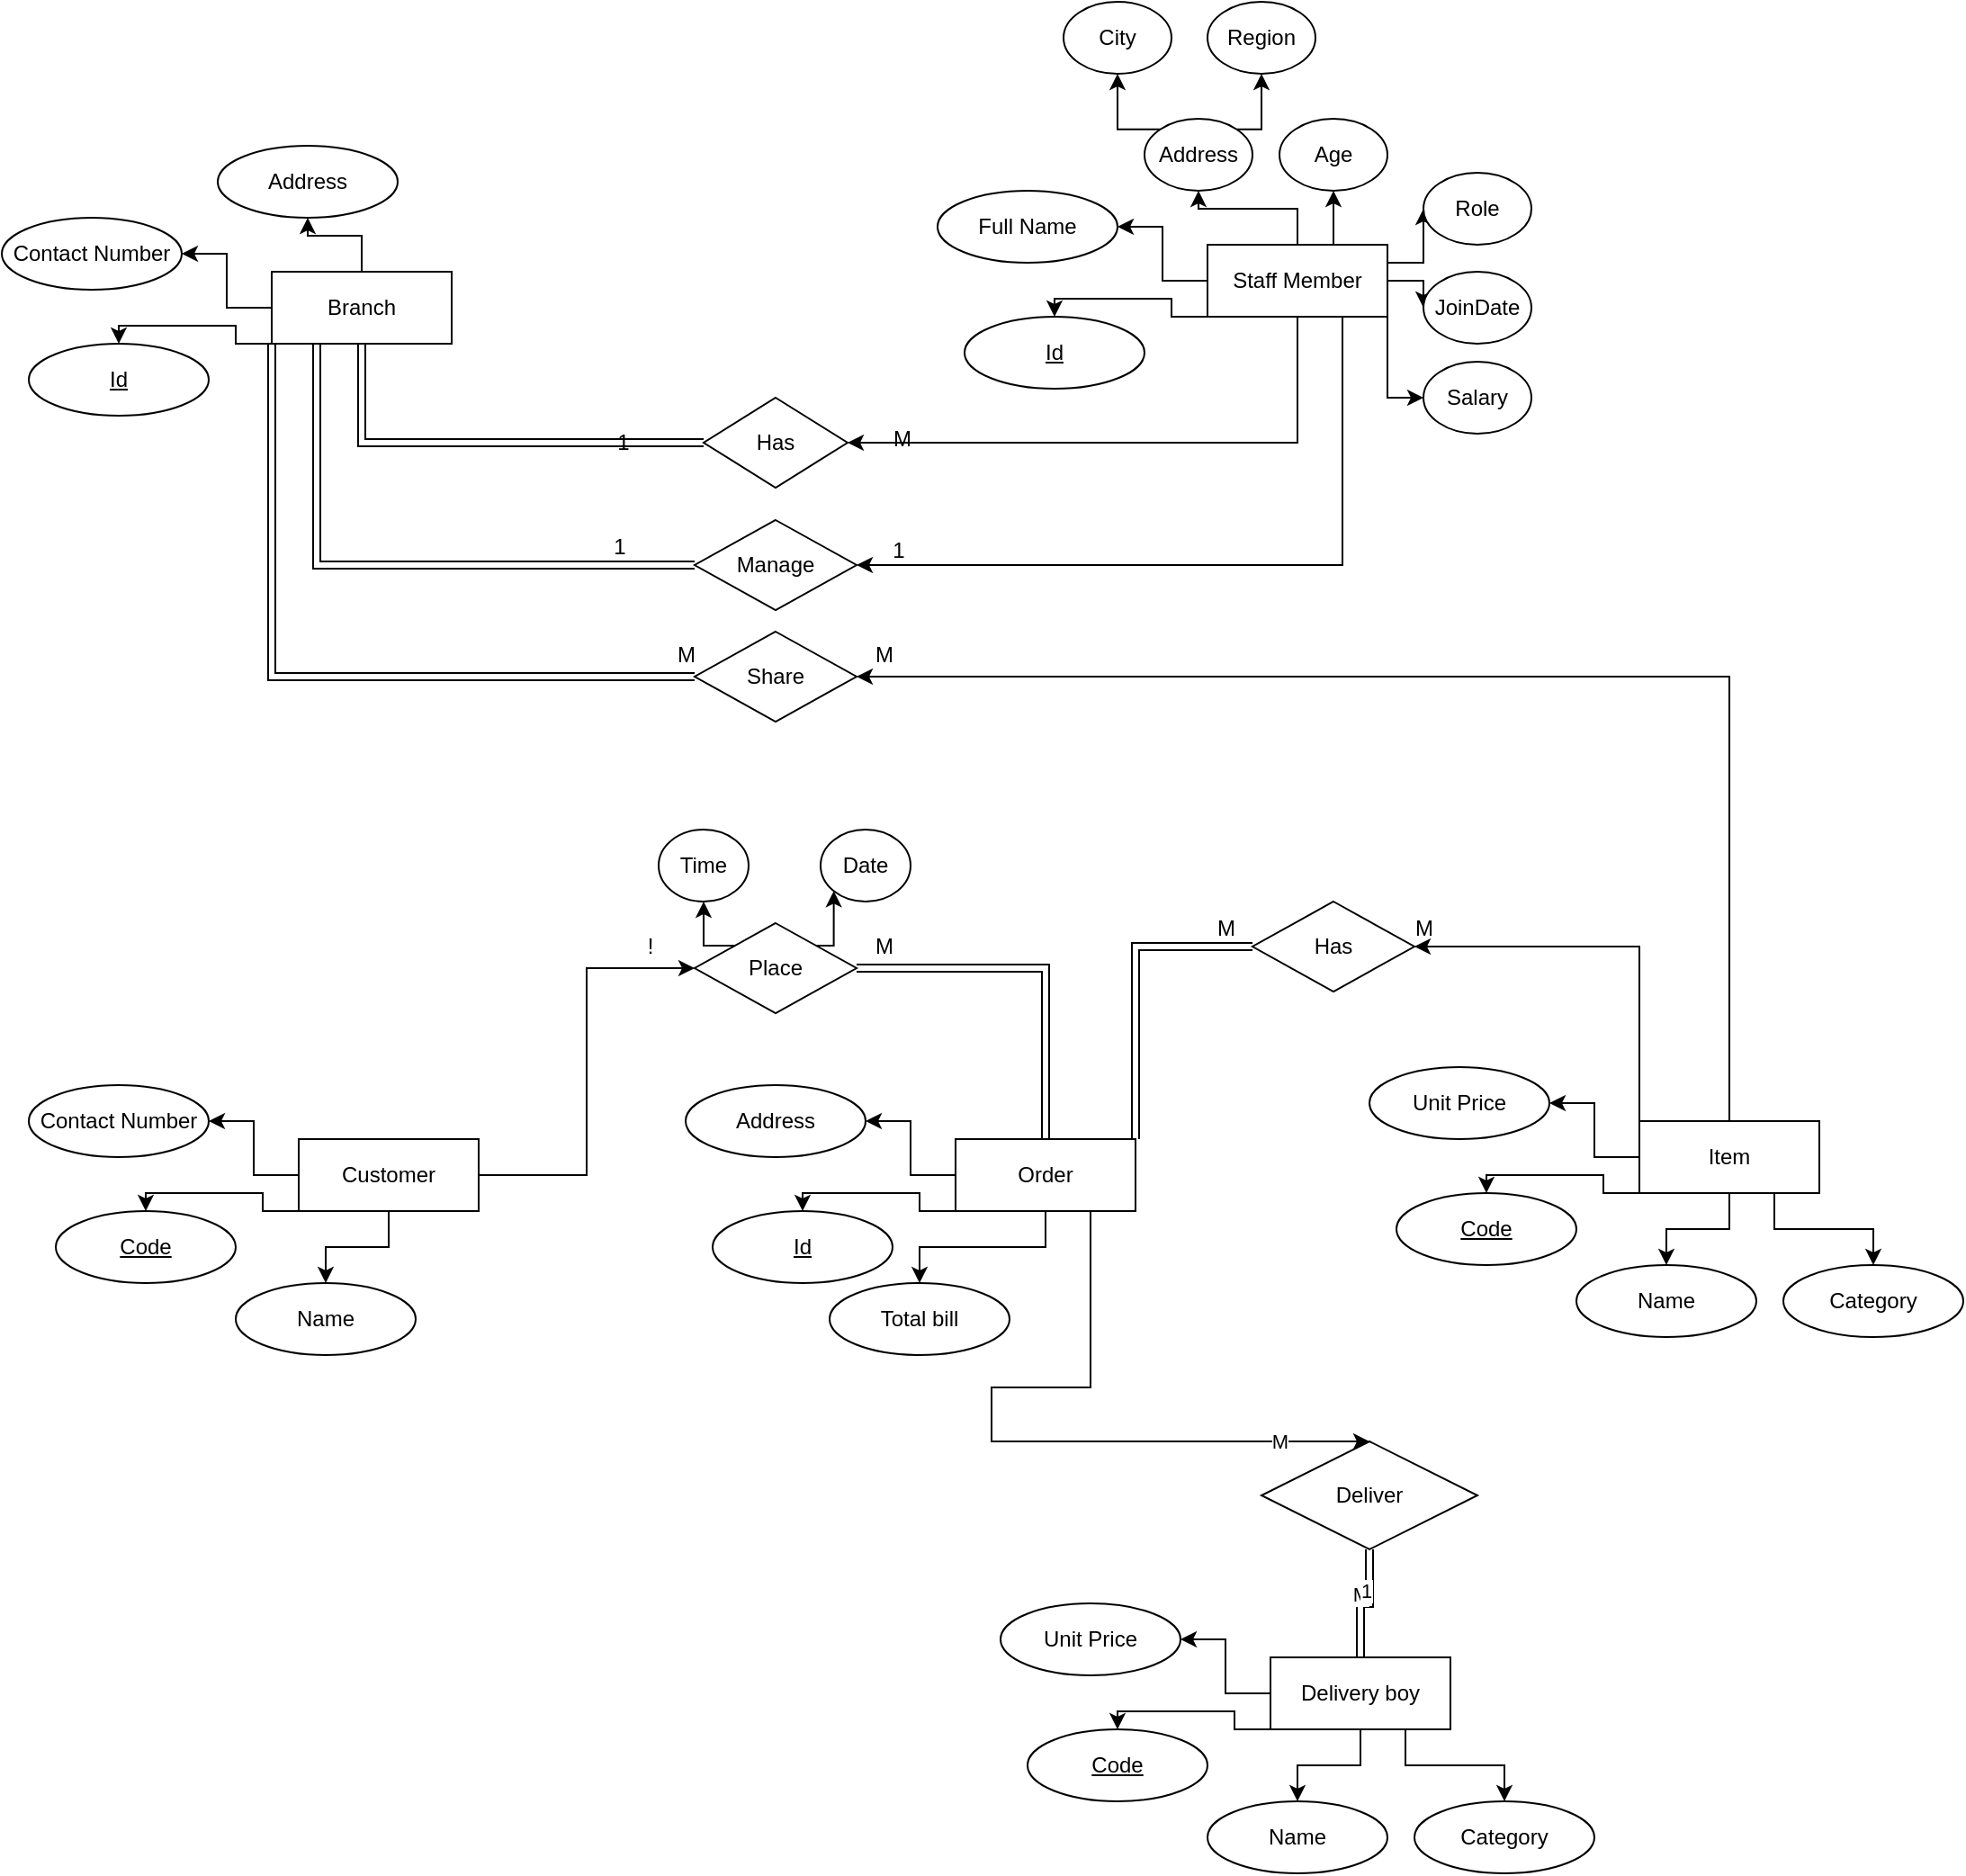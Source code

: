 <mxfile version="24.6.4" type="device">
  <diagram id="R2lEEEUBdFMjLlhIrx00" name="Page-1">
    <mxGraphModel dx="3475" dy="2405" grid="1" gridSize="10" guides="1" tooltips="1" connect="1" arrows="1" fold="1" page="1" pageScale="1" pageWidth="850" pageHeight="1100" math="0" shadow="0" extFonts="Permanent Marker^https://fonts.googleapis.com/css?family=Permanent+Marker">
      <root>
        <mxCell id="0" />
        <mxCell id="1" parent="0" />
        <mxCell id="ZTlW2r7cK7TMwpYZeihm-2" style="edgeStyle=orthogonalEdgeStyle;rounded=0;orthogonalLoop=1;jettySize=auto;html=1;exitX=0.5;exitY=0;exitDx=0;exitDy=0;entryX=0.5;entryY=1;entryDx=0;entryDy=0;" edge="1" parent="1" source="ZTlW2r7cK7TMwpYZeihm-8" target="ZTlW2r7cK7TMwpYZeihm-11">
          <mxGeometry relative="1" as="geometry" />
        </mxCell>
        <mxCell id="ZTlW2r7cK7TMwpYZeihm-3" style="edgeStyle=orthogonalEdgeStyle;rounded=0;orthogonalLoop=1;jettySize=auto;html=1;exitX=0;exitY=0.5;exitDx=0;exitDy=0;entryX=1;entryY=0.5;entryDx=0;entryDy=0;" edge="1" parent="1" source="ZTlW2r7cK7TMwpYZeihm-8" target="ZTlW2r7cK7TMwpYZeihm-10">
          <mxGeometry relative="1" as="geometry" />
        </mxCell>
        <mxCell id="ZTlW2r7cK7TMwpYZeihm-4" style="edgeStyle=orthogonalEdgeStyle;rounded=0;orthogonalLoop=1;jettySize=auto;html=1;exitX=0;exitY=1;exitDx=0;exitDy=0;entryX=0.5;entryY=0;entryDx=0;entryDy=0;" edge="1" parent="1" source="ZTlW2r7cK7TMwpYZeihm-8" target="ZTlW2r7cK7TMwpYZeihm-9">
          <mxGeometry relative="1" as="geometry">
            <Array as="points">
              <mxPoint x="110" y="130" />
              <mxPoint x="110" y="120" />
              <mxPoint x="45" y="120" />
            </Array>
          </mxGeometry>
        </mxCell>
        <mxCell id="ZTlW2r7cK7TMwpYZeihm-5" style="edgeStyle=orthogonalEdgeStyle;rounded=0;orthogonalLoop=1;jettySize=auto;html=1;exitX=0.5;exitY=1;exitDx=0;exitDy=0;entryX=0;entryY=0.5;entryDx=0;entryDy=0;shape=link;" edge="1" parent="1" source="ZTlW2r7cK7TMwpYZeihm-8" target="ZTlW2r7cK7TMwpYZeihm-65">
          <mxGeometry relative="1" as="geometry" />
        </mxCell>
        <mxCell id="ZTlW2r7cK7TMwpYZeihm-6" style="edgeStyle=orthogonalEdgeStyle;rounded=0;orthogonalLoop=1;jettySize=auto;html=1;exitX=0.25;exitY=1;exitDx=0;exitDy=0;entryX=0;entryY=0.5;entryDx=0;entryDy=0;shape=link;" edge="1" parent="1" source="ZTlW2r7cK7TMwpYZeihm-8" target="ZTlW2r7cK7TMwpYZeihm-68">
          <mxGeometry relative="1" as="geometry" />
        </mxCell>
        <mxCell id="ZTlW2r7cK7TMwpYZeihm-7" style="edgeStyle=orthogonalEdgeStyle;rounded=0;orthogonalLoop=1;jettySize=auto;html=1;exitX=0;exitY=1;exitDx=0;exitDy=0;entryX=0;entryY=0.5;entryDx=0;entryDy=0;shape=link;" edge="1" parent="1" source="ZTlW2r7cK7TMwpYZeihm-8" target="ZTlW2r7cK7TMwpYZeihm-71">
          <mxGeometry relative="1" as="geometry" />
        </mxCell>
        <mxCell id="ZTlW2r7cK7TMwpYZeihm-8" value="Branch" style="whiteSpace=wrap;html=1;align=center;" vertex="1" parent="1">
          <mxGeometry x="130" y="90" width="100" height="40" as="geometry" />
        </mxCell>
        <mxCell id="ZTlW2r7cK7TMwpYZeihm-9" value="Id" style="ellipse;whiteSpace=wrap;html=1;align=center;fontStyle=4;" vertex="1" parent="1">
          <mxGeometry x="-5" y="130" width="100" height="40" as="geometry" />
        </mxCell>
        <mxCell id="ZTlW2r7cK7TMwpYZeihm-10" value="Contact Number" style="ellipse;whiteSpace=wrap;html=1;align=center;" vertex="1" parent="1">
          <mxGeometry x="-20" y="60" width="100" height="40" as="geometry" />
        </mxCell>
        <mxCell id="ZTlW2r7cK7TMwpYZeihm-11" value="Address" style="ellipse;whiteSpace=wrap;html=1;align=center;" vertex="1" parent="1">
          <mxGeometry x="100" y="20" width="100" height="40" as="geometry" />
        </mxCell>
        <mxCell id="ZTlW2r7cK7TMwpYZeihm-12" style="edgeStyle=orthogonalEdgeStyle;rounded=0;orthogonalLoop=1;jettySize=auto;html=1;exitX=0.5;exitY=0;exitDx=0;exitDy=0;entryX=0.5;entryY=1;entryDx=0;entryDy=0;" edge="1" parent="1" source="ZTlW2r7cK7TMwpYZeihm-21" target="ZTlW2r7cK7TMwpYZeihm-26">
          <mxGeometry relative="1" as="geometry" />
        </mxCell>
        <mxCell id="ZTlW2r7cK7TMwpYZeihm-13" style="edgeStyle=orthogonalEdgeStyle;rounded=0;orthogonalLoop=1;jettySize=auto;html=1;exitX=0;exitY=0.5;exitDx=0;exitDy=0;entryX=1;entryY=0.5;entryDx=0;entryDy=0;" edge="1" parent="1" source="ZTlW2r7cK7TMwpYZeihm-21" target="ZTlW2r7cK7TMwpYZeihm-23">
          <mxGeometry relative="1" as="geometry" />
        </mxCell>
        <mxCell id="ZTlW2r7cK7TMwpYZeihm-14" style="edgeStyle=orthogonalEdgeStyle;rounded=0;orthogonalLoop=1;jettySize=auto;html=1;exitX=0;exitY=1;exitDx=0;exitDy=0;entryX=0.5;entryY=0;entryDx=0;entryDy=0;" edge="1" parent="1" source="ZTlW2r7cK7TMwpYZeihm-21" target="ZTlW2r7cK7TMwpYZeihm-22">
          <mxGeometry relative="1" as="geometry">
            <Array as="points">
              <mxPoint x="630" y="115" />
              <mxPoint x="630" y="105" />
              <mxPoint x="565" y="105" />
            </Array>
          </mxGeometry>
        </mxCell>
        <mxCell id="ZTlW2r7cK7TMwpYZeihm-15" style="edgeStyle=orthogonalEdgeStyle;rounded=0;orthogonalLoop=1;jettySize=auto;html=1;exitX=0.75;exitY=0;exitDx=0;exitDy=0;entryX=0.5;entryY=1;entryDx=0;entryDy=0;" edge="1" parent="1" source="ZTlW2r7cK7TMwpYZeihm-21" target="ZTlW2r7cK7TMwpYZeihm-27">
          <mxGeometry relative="1" as="geometry" />
        </mxCell>
        <mxCell id="ZTlW2r7cK7TMwpYZeihm-16" style="edgeStyle=orthogonalEdgeStyle;rounded=0;orthogonalLoop=1;jettySize=auto;html=1;exitX=1;exitY=0.25;exitDx=0;exitDy=0;entryX=0;entryY=0.5;entryDx=0;entryDy=0;" edge="1" parent="1" source="ZTlW2r7cK7TMwpYZeihm-21" target="ZTlW2r7cK7TMwpYZeihm-30">
          <mxGeometry relative="1" as="geometry" />
        </mxCell>
        <mxCell id="ZTlW2r7cK7TMwpYZeihm-17" style="edgeStyle=orthogonalEdgeStyle;rounded=0;orthogonalLoop=1;jettySize=auto;html=1;exitX=1;exitY=0.5;exitDx=0;exitDy=0;entryX=0;entryY=0.5;entryDx=0;entryDy=0;" edge="1" parent="1" source="ZTlW2r7cK7TMwpYZeihm-21" target="ZTlW2r7cK7TMwpYZeihm-32">
          <mxGeometry relative="1" as="geometry" />
        </mxCell>
        <mxCell id="ZTlW2r7cK7TMwpYZeihm-18" style="edgeStyle=orthogonalEdgeStyle;rounded=0;orthogonalLoop=1;jettySize=auto;html=1;exitX=1;exitY=1;exitDx=0;exitDy=0;entryX=0;entryY=0.5;entryDx=0;entryDy=0;" edge="1" parent="1" source="ZTlW2r7cK7TMwpYZeihm-21" target="ZTlW2r7cK7TMwpYZeihm-31">
          <mxGeometry relative="1" as="geometry" />
        </mxCell>
        <mxCell id="ZTlW2r7cK7TMwpYZeihm-19" style="edgeStyle=orthogonalEdgeStyle;rounded=0;orthogonalLoop=1;jettySize=auto;html=1;exitX=0.5;exitY=1;exitDx=0;exitDy=0;entryX=1;entryY=0.5;entryDx=0;entryDy=0;" edge="1" parent="1" source="ZTlW2r7cK7TMwpYZeihm-21" target="ZTlW2r7cK7TMwpYZeihm-65">
          <mxGeometry relative="1" as="geometry" />
        </mxCell>
        <mxCell id="ZTlW2r7cK7TMwpYZeihm-20" style="edgeStyle=orthogonalEdgeStyle;rounded=0;orthogonalLoop=1;jettySize=auto;html=1;exitX=0.75;exitY=1;exitDx=0;exitDy=0;entryX=1;entryY=0.5;entryDx=0;entryDy=0;" edge="1" parent="1" source="ZTlW2r7cK7TMwpYZeihm-21" target="ZTlW2r7cK7TMwpYZeihm-68">
          <mxGeometry relative="1" as="geometry" />
        </mxCell>
        <mxCell id="ZTlW2r7cK7TMwpYZeihm-21" value="Staff Member" style="whiteSpace=wrap;html=1;align=center;" vertex="1" parent="1">
          <mxGeometry x="650" y="75" width="100" height="40" as="geometry" />
        </mxCell>
        <mxCell id="ZTlW2r7cK7TMwpYZeihm-22" value="Id" style="ellipse;whiteSpace=wrap;html=1;align=center;fontStyle=4;" vertex="1" parent="1">
          <mxGeometry x="515" y="115" width="100" height="40" as="geometry" />
        </mxCell>
        <mxCell id="ZTlW2r7cK7TMwpYZeihm-23" value="Full Name" style="ellipse;whiteSpace=wrap;html=1;align=center;" vertex="1" parent="1">
          <mxGeometry x="500" y="45" width="100" height="40" as="geometry" />
        </mxCell>
        <mxCell id="ZTlW2r7cK7TMwpYZeihm-24" style="edgeStyle=orthogonalEdgeStyle;rounded=0;orthogonalLoop=1;jettySize=auto;html=1;exitX=0;exitY=0;exitDx=0;exitDy=0;entryX=0.5;entryY=1;entryDx=0;entryDy=0;" edge="1" parent="1" source="ZTlW2r7cK7TMwpYZeihm-26" target="ZTlW2r7cK7TMwpYZeihm-29">
          <mxGeometry relative="1" as="geometry" />
        </mxCell>
        <mxCell id="ZTlW2r7cK7TMwpYZeihm-25" style="edgeStyle=orthogonalEdgeStyle;rounded=0;orthogonalLoop=1;jettySize=auto;html=1;exitX=1;exitY=0;exitDx=0;exitDy=0;entryX=0.5;entryY=1;entryDx=0;entryDy=0;" edge="1" parent="1" source="ZTlW2r7cK7TMwpYZeihm-26" target="ZTlW2r7cK7TMwpYZeihm-28">
          <mxGeometry relative="1" as="geometry" />
        </mxCell>
        <mxCell id="ZTlW2r7cK7TMwpYZeihm-26" value="Address" style="ellipse;whiteSpace=wrap;html=1;align=center;" vertex="1" parent="1">
          <mxGeometry x="615" y="5" width="60" height="40" as="geometry" />
        </mxCell>
        <mxCell id="ZTlW2r7cK7TMwpYZeihm-27" value="&lt;div&gt;Age&lt;/div&gt;" style="ellipse;whiteSpace=wrap;html=1;align=center;" vertex="1" parent="1">
          <mxGeometry x="690" y="5" width="60" height="40" as="geometry" />
        </mxCell>
        <mxCell id="ZTlW2r7cK7TMwpYZeihm-28" value="&lt;div&gt;Region&lt;/div&gt;" style="ellipse;whiteSpace=wrap;html=1;align=center;" vertex="1" parent="1">
          <mxGeometry x="650" y="-60" width="60" height="40" as="geometry" />
        </mxCell>
        <mxCell id="ZTlW2r7cK7TMwpYZeihm-29" value="&lt;div&gt;City&lt;/div&gt;" style="ellipse;whiteSpace=wrap;html=1;align=center;" vertex="1" parent="1">
          <mxGeometry x="570" y="-60" width="60" height="40" as="geometry" />
        </mxCell>
        <mxCell id="ZTlW2r7cK7TMwpYZeihm-30" value="&lt;div&gt;Role&lt;/div&gt;" style="ellipse;whiteSpace=wrap;html=1;align=center;" vertex="1" parent="1">
          <mxGeometry x="770" y="35" width="60" height="40" as="geometry" />
        </mxCell>
        <mxCell id="ZTlW2r7cK7TMwpYZeihm-31" value="&lt;div&gt;Salary&lt;/div&gt;" style="ellipse;whiteSpace=wrap;html=1;align=center;" vertex="1" parent="1">
          <mxGeometry x="770" y="140" width="60" height="40" as="geometry" />
        </mxCell>
        <mxCell id="ZTlW2r7cK7TMwpYZeihm-32" value="&lt;div&gt;JoinDate&lt;/div&gt;" style="ellipse;whiteSpace=wrap;html=1;align=center;" vertex="1" parent="1">
          <mxGeometry x="770" y="90" width="60" height="40" as="geometry" />
        </mxCell>
        <mxCell id="ZTlW2r7cK7TMwpYZeihm-33" style="edgeStyle=orthogonalEdgeStyle;rounded=0;orthogonalLoop=1;jettySize=auto;html=1;exitX=0;exitY=0.5;exitDx=0;exitDy=0;entryX=1;entryY=0.5;entryDx=0;entryDy=0;" edge="1" parent="1" source="ZTlW2r7cK7TMwpYZeihm-37" target="ZTlW2r7cK7TMwpYZeihm-39">
          <mxGeometry relative="1" as="geometry" />
        </mxCell>
        <mxCell id="ZTlW2r7cK7TMwpYZeihm-34" style="edgeStyle=orthogonalEdgeStyle;rounded=0;orthogonalLoop=1;jettySize=auto;html=1;exitX=0;exitY=1;exitDx=0;exitDy=0;entryX=0.5;entryY=0;entryDx=0;entryDy=0;" edge="1" parent="1" source="ZTlW2r7cK7TMwpYZeihm-37" target="ZTlW2r7cK7TMwpYZeihm-38">
          <mxGeometry relative="1" as="geometry">
            <Array as="points">
              <mxPoint x="125" y="612" />
              <mxPoint x="125" y="602" />
              <mxPoint x="60" y="602" />
            </Array>
          </mxGeometry>
        </mxCell>
        <mxCell id="ZTlW2r7cK7TMwpYZeihm-35" style="edgeStyle=orthogonalEdgeStyle;rounded=0;orthogonalLoop=1;jettySize=auto;html=1;exitX=0.5;exitY=1;exitDx=0;exitDy=0;entryX=0.5;entryY=0;entryDx=0;entryDy=0;" edge="1" parent="1" source="ZTlW2r7cK7TMwpYZeihm-37" target="ZTlW2r7cK7TMwpYZeihm-40">
          <mxGeometry relative="1" as="geometry" />
        </mxCell>
        <mxCell id="ZTlW2r7cK7TMwpYZeihm-36" style="edgeStyle=orthogonalEdgeStyle;rounded=0;orthogonalLoop=1;jettySize=auto;html=1;exitX=1;exitY=0.5;exitDx=0;exitDy=0;entryX=0;entryY=0.5;entryDx=0;entryDy=0;" edge="1" parent="1" source="ZTlW2r7cK7TMwpYZeihm-37" target="ZTlW2r7cK7TMwpYZeihm-74">
          <mxGeometry relative="1" as="geometry" />
        </mxCell>
        <mxCell id="ZTlW2r7cK7TMwpYZeihm-37" value="Customer" style="whiteSpace=wrap;html=1;align=center;" vertex="1" parent="1">
          <mxGeometry x="145" y="572" width="100" height="40" as="geometry" />
        </mxCell>
        <mxCell id="ZTlW2r7cK7TMwpYZeihm-38" value="Code" style="ellipse;whiteSpace=wrap;html=1;align=center;fontStyle=4;" vertex="1" parent="1">
          <mxGeometry x="10" y="612" width="100" height="40" as="geometry" />
        </mxCell>
        <mxCell id="ZTlW2r7cK7TMwpYZeihm-39" value="Contact Number" style="ellipse;whiteSpace=wrap;html=1;align=center;" vertex="1" parent="1">
          <mxGeometry x="-5" y="542" width="100" height="40" as="geometry" />
        </mxCell>
        <mxCell id="ZTlW2r7cK7TMwpYZeihm-40" value="Name" style="ellipse;whiteSpace=wrap;html=1;align=center;" vertex="1" parent="1">
          <mxGeometry x="110" y="652" width="100" height="40" as="geometry" />
        </mxCell>
        <mxCell id="ZTlW2r7cK7TMwpYZeihm-41" style="edgeStyle=orthogonalEdgeStyle;rounded=0;orthogonalLoop=1;jettySize=auto;html=1;exitX=0;exitY=0.5;exitDx=0;exitDy=0;entryX=1;entryY=0.5;entryDx=0;entryDy=0;" edge="1" parent="1" source="ZTlW2r7cK7TMwpYZeihm-47" target="ZTlW2r7cK7TMwpYZeihm-49">
          <mxGeometry relative="1" as="geometry" />
        </mxCell>
        <mxCell id="ZTlW2r7cK7TMwpYZeihm-42" style="edgeStyle=orthogonalEdgeStyle;rounded=0;orthogonalLoop=1;jettySize=auto;html=1;exitX=0;exitY=1;exitDx=0;exitDy=0;entryX=0.5;entryY=0;entryDx=0;entryDy=0;" edge="1" parent="1" source="ZTlW2r7cK7TMwpYZeihm-47" target="ZTlW2r7cK7TMwpYZeihm-48">
          <mxGeometry relative="1" as="geometry">
            <Array as="points">
              <mxPoint x="870" y="602" />
              <mxPoint x="870" y="592" />
              <mxPoint x="805" y="592" />
            </Array>
          </mxGeometry>
        </mxCell>
        <mxCell id="ZTlW2r7cK7TMwpYZeihm-43" style="edgeStyle=orthogonalEdgeStyle;rounded=0;orthogonalLoop=1;jettySize=auto;html=1;exitX=0.5;exitY=1;exitDx=0;exitDy=0;entryX=0.5;entryY=0;entryDx=0;entryDy=0;" edge="1" parent="1" source="ZTlW2r7cK7TMwpYZeihm-47" target="ZTlW2r7cK7TMwpYZeihm-50">
          <mxGeometry relative="1" as="geometry" />
        </mxCell>
        <mxCell id="ZTlW2r7cK7TMwpYZeihm-44" style="edgeStyle=orthogonalEdgeStyle;rounded=0;orthogonalLoop=1;jettySize=auto;html=1;exitX=0.75;exitY=1;exitDx=0;exitDy=0;" edge="1" parent="1" source="ZTlW2r7cK7TMwpYZeihm-47" target="ZTlW2r7cK7TMwpYZeihm-51">
          <mxGeometry relative="1" as="geometry" />
        </mxCell>
        <mxCell id="ZTlW2r7cK7TMwpYZeihm-45" style="edgeStyle=orthogonalEdgeStyle;rounded=0;orthogonalLoop=1;jettySize=auto;html=1;exitX=0.5;exitY=0;exitDx=0;exitDy=0;entryX=1;entryY=0.5;entryDx=0;entryDy=0;" edge="1" parent="1" source="ZTlW2r7cK7TMwpYZeihm-47" target="ZTlW2r7cK7TMwpYZeihm-71">
          <mxGeometry relative="1" as="geometry" />
        </mxCell>
        <mxCell id="ZTlW2r7cK7TMwpYZeihm-46" style="edgeStyle=orthogonalEdgeStyle;rounded=0;orthogonalLoop=1;jettySize=auto;html=1;exitX=0;exitY=0;exitDx=0;exitDy=0;entryX=1;entryY=0.5;entryDx=0;entryDy=0;" edge="1" parent="1" source="ZTlW2r7cK7TMwpYZeihm-47" target="ZTlW2r7cK7TMwpYZeihm-77">
          <mxGeometry relative="1" as="geometry" />
        </mxCell>
        <mxCell id="ZTlW2r7cK7TMwpYZeihm-47" value="Item" style="whiteSpace=wrap;html=1;align=center;" vertex="1" parent="1">
          <mxGeometry x="890" y="562" width="100" height="40" as="geometry" />
        </mxCell>
        <mxCell id="ZTlW2r7cK7TMwpYZeihm-48" value="Code" style="ellipse;whiteSpace=wrap;html=1;align=center;fontStyle=4;" vertex="1" parent="1">
          <mxGeometry x="755" y="602" width="100" height="40" as="geometry" />
        </mxCell>
        <mxCell id="ZTlW2r7cK7TMwpYZeihm-49" value="Unit Price" style="ellipse;whiteSpace=wrap;html=1;align=center;" vertex="1" parent="1">
          <mxGeometry x="740" y="532" width="100" height="40" as="geometry" />
        </mxCell>
        <mxCell id="ZTlW2r7cK7TMwpYZeihm-50" value="Name" style="ellipse;whiteSpace=wrap;html=1;align=center;" vertex="1" parent="1">
          <mxGeometry x="855" y="642" width="100" height="40" as="geometry" />
        </mxCell>
        <mxCell id="ZTlW2r7cK7TMwpYZeihm-51" value="Category" style="ellipse;whiteSpace=wrap;html=1;align=center;" vertex="1" parent="1">
          <mxGeometry x="970" y="642" width="100" height="40" as="geometry" />
        </mxCell>
        <mxCell id="ZTlW2r7cK7TMwpYZeihm-52" style="edgeStyle=orthogonalEdgeStyle;rounded=0;orthogonalLoop=1;jettySize=auto;html=1;exitX=0;exitY=0.5;exitDx=0;exitDy=0;entryX=1;entryY=0.5;entryDx=0;entryDy=0;" edge="1" parent="1" source="ZTlW2r7cK7TMwpYZeihm-59" target="ZTlW2r7cK7TMwpYZeihm-61">
          <mxGeometry relative="1" as="geometry" />
        </mxCell>
        <mxCell id="ZTlW2r7cK7TMwpYZeihm-53" style="edgeStyle=orthogonalEdgeStyle;rounded=0;orthogonalLoop=1;jettySize=auto;html=1;exitX=0;exitY=1;exitDx=0;exitDy=0;entryX=0.5;entryY=0;entryDx=0;entryDy=0;" edge="1" parent="1" source="ZTlW2r7cK7TMwpYZeihm-59" target="ZTlW2r7cK7TMwpYZeihm-60">
          <mxGeometry relative="1" as="geometry">
            <Array as="points">
              <mxPoint x="490" y="612" />
              <mxPoint x="490" y="602" />
              <mxPoint x="425" y="602" />
            </Array>
          </mxGeometry>
        </mxCell>
        <mxCell id="ZTlW2r7cK7TMwpYZeihm-54" style="edgeStyle=orthogonalEdgeStyle;rounded=0;orthogonalLoop=1;jettySize=auto;html=1;exitX=0.5;exitY=1;exitDx=0;exitDy=0;entryX=0.5;entryY=0;entryDx=0;entryDy=0;" edge="1" parent="1" source="ZTlW2r7cK7TMwpYZeihm-59" target="ZTlW2r7cK7TMwpYZeihm-62">
          <mxGeometry relative="1" as="geometry" />
        </mxCell>
        <mxCell id="ZTlW2r7cK7TMwpYZeihm-57" style="edgeStyle=orthogonalEdgeStyle;rounded=0;orthogonalLoop=1;jettySize=auto;html=1;exitX=0.5;exitY=0;exitDx=0;exitDy=0;entryX=1;entryY=0.5;entryDx=0;entryDy=0;shape=link;" edge="1" parent="1" source="ZTlW2r7cK7TMwpYZeihm-59" target="ZTlW2r7cK7TMwpYZeihm-74">
          <mxGeometry relative="1" as="geometry" />
        </mxCell>
        <mxCell id="ZTlW2r7cK7TMwpYZeihm-58" style="edgeStyle=orthogonalEdgeStyle;rounded=0;orthogonalLoop=1;jettySize=auto;html=1;exitX=1;exitY=0;exitDx=0;exitDy=0;entryX=0;entryY=0.5;entryDx=0;entryDy=0;shape=link;" edge="1" parent="1" source="ZTlW2r7cK7TMwpYZeihm-59" target="ZTlW2r7cK7TMwpYZeihm-77">
          <mxGeometry relative="1" as="geometry" />
        </mxCell>
        <mxCell id="ZTlW2r7cK7TMwpYZeihm-97" style="edgeStyle=orthogonalEdgeStyle;rounded=0;orthogonalLoop=1;jettySize=auto;html=1;exitX=0.75;exitY=1;exitDx=0;exitDy=0;entryX=0.5;entryY=0;entryDx=0;entryDy=0;" edge="1" parent="1" source="ZTlW2r7cK7TMwpYZeihm-59" target="ZTlW2r7cK7TMwpYZeihm-95">
          <mxGeometry relative="1" as="geometry">
            <Array as="points">
              <mxPoint x="585" y="710" />
              <mxPoint x="530" y="710" />
            </Array>
          </mxGeometry>
        </mxCell>
        <mxCell id="ZTlW2r7cK7TMwpYZeihm-99" value="M" style="edgeLabel;html=1;align=center;verticalAlign=middle;resizable=0;points=[];" vertex="1" connectable="0" parent="ZTlW2r7cK7TMwpYZeihm-97">
          <mxGeometry x="0.737" y="1" relative="1" as="geometry">
            <mxPoint x="1" y="1" as="offset" />
          </mxGeometry>
        </mxCell>
        <mxCell id="ZTlW2r7cK7TMwpYZeihm-59" value="Order" style="whiteSpace=wrap;html=1;align=center;" vertex="1" parent="1">
          <mxGeometry x="510" y="572" width="100" height="40" as="geometry" />
        </mxCell>
        <mxCell id="ZTlW2r7cK7TMwpYZeihm-60" value="Id" style="ellipse;whiteSpace=wrap;html=1;align=center;fontStyle=4;" vertex="1" parent="1">
          <mxGeometry x="375" y="612" width="100" height="40" as="geometry" />
        </mxCell>
        <mxCell id="ZTlW2r7cK7TMwpYZeihm-61" value="Address" style="ellipse;whiteSpace=wrap;html=1;align=center;" vertex="1" parent="1">
          <mxGeometry x="360" y="542" width="100" height="40" as="geometry" />
        </mxCell>
        <mxCell id="ZTlW2r7cK7TMwpYZeihm-62" value="Total bill" style="ellipse;whiteSpace=wrap;html=1;align=center;" vertex="1" parent="1">
          <mxGeometry x="440" y="652" width="100" height="40" as="geometry" />
        </mxCell>
        <mxCell id="ZTlW2r7cK7TMwpYZeihm-65" value="Has" style="shape=rhombus;perimeter=rhombusPerimeter;whiteSpace=wrap;html=1;align=center;" vertex="1" parent="1">
          <mxGeometry x="370" y="160" width="80" height="50" as="geometry" />
        </mxCell>
        <mxCell id="ZTlW2r7cK7TMwpYZeihm-66" value="1" style="text;html=1;align=center;verticalAlign=middle;resizable=0;points=[];autosize=1;strokeColor=none;fillColor=none;" vertex="1" parent="1">
          <mxGeometry x="310" y="170" width="30" height="30" as="geometry" />
        </mxCell>
        <mxCell id="ZTlW2r7cK7TMwpYZeihm-67" value="M" style="text;html=1;align=center;verticalAlign=middle;resizable=0;points=[];autosize=1;strokeColor=none;fillColor=none;" vertex="1" parent="1">
          <mxGeometry x="465" y="168" width="30" height="30" as="geometry" />
        </mxCell>
        <mxCell id="ZTlW2r7cK7TMwpYZeihm-68" value="Manage" style="shape=rhombus;perimeter=rhombusPerimeter;whiteSpace=wrap;html=1;align=center;" vertex="1" parent="1">
          <mxGeometry x="365" y="228" width="90" height="50" as="geometry" />
        </mxCell>
        <mxCell id="ZTlW2r7cK7TMwpYZeihm-69" value="1" style="text;html=1;align=center;verticalAlign=middle;resizable=0;points=[];autosize=1;strokeColor=none;fillColor=none;" vertex="1" parent="1">
          <mxGeometry x="462.5" y="230" width="30" height="30" as="geometry" />
        </mxCell>
        <mxCell id="ZTlW2r7cK7TMwpYZeihm-70" value="1" style="text;html=1;align=center;verticalAlign=middle;resizable=0;points=[];autosize=1;strokeColor=none;fillColor=none;" vertex="1" parent="1">
          <mxGeometry x="307.5" y="228" width="30" height="30" as="geometry" />
        </mxCell>
        <mxCell id="ZTlW2r7cK7TMwpYZeihm-71" value="Share" style="shape=rhombus;perimeter=rhombusPerimeter;whiteSpace=wrap;html=1;align=center;" vertex="1" parent="1">
          <mxGeometry x="365" y="290" width="90" height="50" as="geometry" />
        </mxCell>
        <mxCell id="ZTlW2r7cK7TMwpYZeihm-72" value="M" style="text;html=1;align=center;verticalAlign=middle;resizable=0;points=[];autosize=1;strokeColor=none;fillColor=none;" vertex="1" parent="1">
          <mxGeometry x="345" y="288" width="30" height="30" as="geometry" />
        </mxCell>
        <mxCell id="ZTlW2r7cK7TMwpYZeihm-73" value="M" style="text;html=1;align=center;verticalAlign=middle;resizable=0;points=[];autosize=1;strokeColor=none;fillColor=none;" vertex="1" parent="1">
          <mxGeometry x="455" y="288" width="30" height="30" as="geometry" />
        </mxCell>
        <mxCell id="ZTlW2r7cK7TMwpYZeihm-84" style="edgeStyle=orthogonalEdgeStyle;rounded=0;orthogonalLoop=1;jettySize=auto;html=1;exitX=1;exitY=0;exitDx=0;exitDy=0;entryX=0;entryY=1;entryDx=0;entryDy=0;" edge="1" parent="1" source="ZTlW2r7cK7TMwpYZeihm-74" target="ZTlW2r7cK7TMwpYZeihm-82">
          <mxGeometry relative="1" as="geometry" />
        </mxCell>
        <mxCell id="ZTlW2r7cK7TMwpYZeihm-85" style="edgeStyle=orthogonalEdgeStyle;rounded=0;orthogonalLoop=1;jettySize=auto;html=1;exitX=0;exitY=0;exitDx=0;exitDy=0;entryX=0.5;entryY=1;entryDx=0;entryDy=0;" edge="1" parent="1" source="ZTlW2r7cK7TMwpYZeihm-74" target="ZTlW2r7cK7TMwpYZeihm-81">
          <mxGeometry relative="1" as="geometry" />
        </mxCell>
        <mxCell id="ZTlW2r7cK7TMwpYZeihm-74" value="Place" style="shape=rhombus;perimeter=rhombusPerimeter;whiteSpace=wrap;html=1;align=center;" vertex="1" parent="1">
          <mxGeometry x="365" y="452" width="90" height="50" as="geometry" />
        </mxCell>
        <mxCell id="ZTlW2r7cK7TMwpYZeihm-75" value="!" style="text;html=1;align=center;verticalAlign=middle;resizable=0;points=[];autosize=1;strokeColor=none;fillColor=none;" vertex="1" parent="1">
          <mxGeometry x="325" y="450" width="30" height="30" as="geometry" />
        </mxCell>
        <mxCell id="ZTlW2r7cK7TMwpYZeihm-76" value="M" style="text;html=1;align=center;verticalAlign=middle;resizable=0;points=[];autosize=1;strokeColor=none;fillColor=none;" vertex="1" parent="1">
          <mxGeometry x="455" y="450" width="30" height="30" as="geometry" />
        </mxCell>
        <mxCell id="ZTlW2r7cK7TMwpYZeihm-77" value="Has" style="shape=rhombus;perimeter=rhombusPerimeter;whiteSpace=wrap;html=1;align=center;" vertex="1" parent="1">
          <mxGeometry x="675" y="440" width="90" height="50" as="geometry" />
        </mxCell>
        <mxCell id="ZTlW2r7cK7TMwpYZeihm-78" value="M" style="text;html=1;align=center;verticalAlign=middle;resizable=0;points=[];autosize=1;strokeColor=none;fillColor=none;" vertex="1" parent="1">
          <mxGeometry x="645" y="440" width="30" height="30" as="geometry" />
        </mxCell>
        <mxCell id="ZTlW2r7cK7TMwpYZeihm-79" value="M" style="text;html=1;align=center;verticalAlign=middle;resizable=0;points=[];autosize=1;strokeColor=none;fillColor=none;" vertex="1" parent="1">
          <mxGeometry x="755" y="440" width="30" height="30" as="geometry" />
        </mxCell>
        <mxCell id="ZTlW2r7cK7TMwpYZeihm-81" value="Time" style="ellipse;whiteSpace=wrap;html=1;align=center;" vertex="1" parent="1">
          <mxGeometry x="345" y="400" width="50" height="40" as="geometry" />
        </mxCell>
        <mxCell id="ZTlW2r7cK7TMwpYZeihm-82" value="Date" style="ellipse;whiteSpace=wrap;html=1;align=center;" vertex="1" parent="1">
          <mxGeometry x="435" y="400" width="50" height="40" as="geometry" />
        </mxCell>
        <mxCell id="ZTlW2r7cK7TMwpYZeihm-86" style="edgeStyle=orthogonalEdgeStyle;rounded=0;orthogonalLoop=1;jettySize=auto;html=1;exitX=0;exitY=0.5;exitDx=0;exitDy=0;entryX=1;entryY=0.5;entryDx=0;entryDy=0;" edge="1" parent="1" source="ZTlW2r7cK7TMwpYZeihm-90" target="ZTlW2r7cK7TMwpYZeihm-92">
          <mxGeometry relative="1" as="geometry" />
        </mxCell>
        <mxCell id="ZTlW2r7cK7TMwpYZeihm-87" style="edgeStyle=orthogonalEdgeStyle;rounded=0;orthogonalLoop=1;jettySize=auto;html=1;exitX=0;exitY=1;exitDx=0;exitDy=0;entryX=0.5;entryY=0;entryDx=0;entryDy=0;" edge="1" parent="1" source="ZTlW2r7cK7TMwpYZeihm-90" target="ZTlW2r7cK7TMwpYZeihm-91">
          <mxGeometry relative="1" as="geometry">
            <Array as="points">
              <mxPoint x="665" y="900" />
              <mxPoint x="665" y="890" />
              <mxPoint x="600" y="890" />
            </Array>
          </mxGeometry>
        </mxCell>
        <mxCell id="ZTlW2r7cK7TMwpYZeihm-88" style="edgeStyle=orthogonalEdgeStyle;rounded=0;orthogonalLoop=1;jettySize=auto;html=1;exitX=0.5;exitY=1;exitDx=0;exitDy=0;entryX=0.5;entryY=0;entryDx=0;entryDy=0;" edge="1" parent="1" source="ZTlW2r7cK7TMwpYZeihm-90" target="ZTlW2r7cK7TMwpYZeihm-93">
          <mxGeometry relative="1" as="geometry" />
        </mxCell>
        <mxCell id="ZTlW2r7cK7TMwpYZeihm-89" style="edgeStyle=orthogonalEdgeStyle;rounded=0;orthogonalLoop=1;jettySize=auto;html=1;exitX=0.75;exitY=1;exitDx=0;exitDy=0;" edge="1" parent="1" source="ZTlW2r7cK7TMwpYZeihm-90" target="ZTlW2r7cK7TMwpYZeihm-94">
          <mxGeometry relative="1" as="geometry" />
        </mxCell>
        <mxCell id="ZTlW2r7cK7TMwpYZeihm-96" style="edgeStyle=orthogonalEdgeStyle;rounded=0;orthogonalLoop=1;jettySize=auto;html=1;exitX=0.5;exitY=0;exitDx=0;exitDy=0;entryX=0.5;entryY=1;entryDx=0;entryDy=0;shape=link;" edge="1" parent="1" source="ZTlW2r7cK7TMwpYZeihm-90" target="ZTlW2r7cK7TMwpYZeihm-95">
          <mxGeometry relative="1" as="geometry" />
        </mxCell>
        <mxCell id="ZTlW2r7cK7TMwpYZeihm-100" value="M" style="edgeLabel;html=1;align=center;verticalAlign=middle;resizable=0;points=[];" vertex="1" connectable="0" parent="ZTlW2r7cK7TMwpYZeihm-96">
          <mxGeometry x="0.262" y="5" relative="1" as="geometry">
            <mxPoint y="1" as="offset" />
          </mxGeometry>
        </mxCell>
        <mxCell id="ZTlW2r7cK7TMwpYZeihm-101" value="1" style="edgeLabel;html=1;align=center;verticalAlign=middle;resizable=0;points=[];" vertex="1" connectable="0" parent="ZTlW2r7cK7TMwpYZeihm-96">
          <mxGeometry x="0.292" y="2" relative="1" as="geometry">
            <mxPoint as="offset" />
          </mxGeometry>
        </mxCell>
        <mxCell id="ZTlW2r7cK7TMwpYZeihm-90" value="Delivery boy" style="whiteSpace=wrap;html=1;align=center;" vertex="1" parent="1">
          <mxGeometry x="685" y="860" width="100" height="40" as="geometry" />
        </mxCell>
        <mxCell id="ZTlW2r7cK7TMwpYZeihm-91" value="Code" style="ellipse;whiteSpace=wrap;html=1;align=center;fontStyle=4;" vertex="1" parent="1">
          <mxGeometry x="550" y="900" width="100" height="40" as="geometry" />
        </mxCell>
        <mxCell id="ZTlW2r7cK7TMwpYZeihm-92" value="Unit Price" style="ellipse;whiteSpace=wrap;html=1;align=center;" vertex="1" parent="1">
          <mxGeometry x="535" y="830" width="100" height="40" as="geometry" />
        </mxCell>
        <mxCell id="ZTlW2r7cK7TMwpYZeihm-93" value="Name" style="ellipse;whiteSpace=wrap;html=1;align=center;" vertex="1" parent="1">
          <mxGeometry x="650" y="940" width="100" height="40" as="geometry" />
        </mxCell>
        <mxCell id="ZTlW2r7cK7TMwpYZeihm-94" value="Category" style="ellipse;whiteSpace=wrap;html=1;align=center;" vertex="1" parent="1">
          <mxGeometry x="765" y="940" width="100" height="40" as="geometry" />
        </mxCell>
        <mxCell id="ZTlW2r7cK7TMwpYZeihm-95" value="Deliver" style="shape=rhombus;perimeter=rhombusPerimeter;whiteSpace=wrap;html=1;align=center;" vertex="1" parent="1">
          <mxGeometry x="680" y="740" width="120" height="60" as="geometry" />
        </mxCell>
      </root>
    </mxGraphModel>
  </diagram>
</mxfile>
